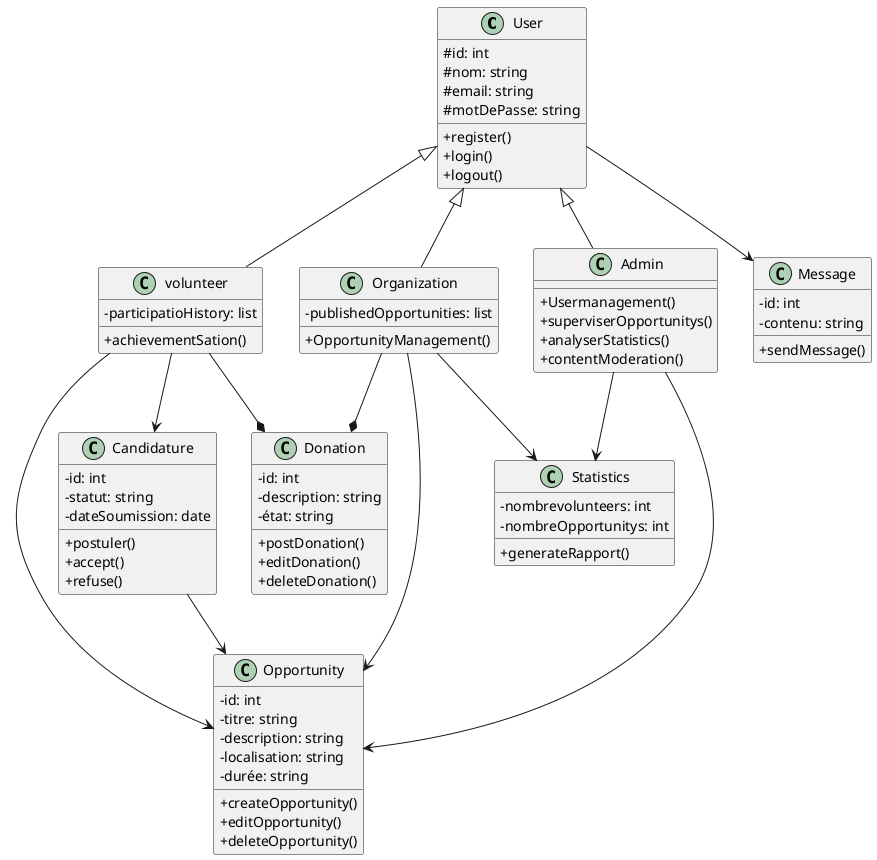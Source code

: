 @startuml class

skinparam classAttributeIconSize 0

class User {
  #id: int
  #nom: string
  #email: string
  #motDePasse: string
  +register()
  +login()
  +logout()
}

class volunteer {
  -participatioHistory: list
  +achievementSation()
}

class Organization {
  -publishedOpportunities: list
  +OpportunityManagement()
}

class Admin {
  +Usermanagement()
  +superviserOpportunitys()
  +analyserStatistics()
  +contentModeration()
}

class Opportunity {
  -id: int
  -titre: string
  -description: string
  -localisation: string
  -durée: string
  +createOpportunity()
  +editOpportunity()
  +deleteOpportunity()
}

class Candidature {
  -id: int
  -statut: string
  -dateSoumission: date
  +postuler()
  +accept()
  +refuse()
}

class Statistics {
  -nombrevolunteers: int
  -nombreOpportunitys: int
  +generateRapport()
}

class Message {
  -id: int
  -contenu: string
  +sendMessage()
}

class Donation {
  -id: int
  -description: string
  -état: string
  +postDonation()
  +editDonation()
  +deleteDonation()
}

User <|-- volunteer
User <|-- Organization
User <|-- Admin
User --> Message 

volunteer --* Donation 
volunteer --> Candidature
volunteer --> Opportunity 

Organization --> Opportunity
Organization --> Statistics 
Organization --* Donation 

Admin --> Statistics  
Admin --> Opportunity 

Candidature --> Opportunity

@enduml
